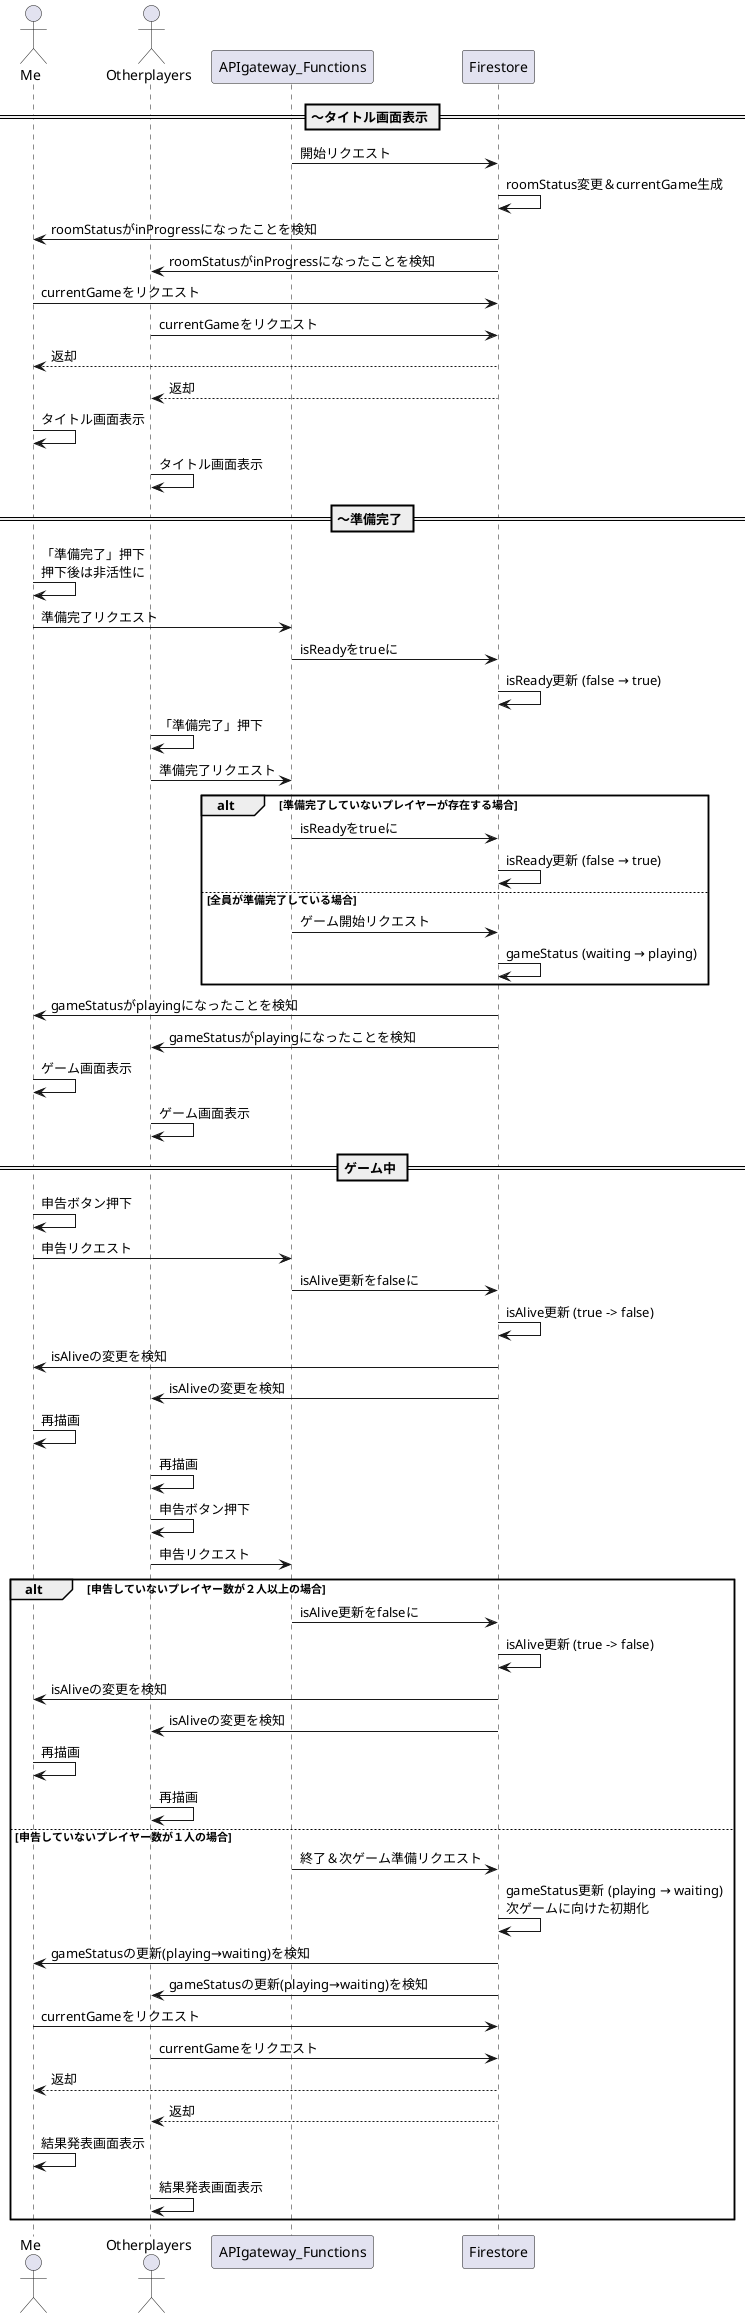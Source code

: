 @startuml

actor Me
actor Otherplayers

participant APIgateway_Functions
participant Firestore

== 〜タイトル画面表示 ==
APIgateway_Functions -> Firestore: 開始リクエスト
Firestore -> Firestore: roomStatus変更＆currentGame生成
Me <- Firestore: roomStatusがinProgressになったことを検知
Otherplayers <- Firestore: roomStatusがinProgressになったことを検知
Me -> Firestore: currentGameをリクエスト
Otherplayers -> Firestore: currentGameをリクエスト
Me <-- Firestore: 返却
Otherplayers <-- Firestore: 返却
Me -> Me: タイトル画面表示
Otherplayers -> Otherplayers: タイトル画面表示

== 〜準備完了 ==
Me -> Me: 「準備完了」押下\n押下後は非活性に
Me -> APIgateway_Functions: 準備完了リクエスト
APIgateway_Functions -> Firestore: isReadyをtrueに
Firestore -> Firestore: isReady更新 (false → true)

Otherplayers -> Otherplayers: 「準備完了」押下
Otherplayers -> APIgateway_Functions: 準備完了リクエスト

alt 準備完了していないプレイヤーが存在する場合
APIgateway_Functions -> Firestore: isReadyをtrueに
Firestore -> Firestore: isReady更新 (false → true)
else 全員が準備完了している場合
APIgateway_Functions -> Firestore: ゲーム開始リクエスト
Firestore -> Firestore: gameStatus (waiting → playing)
end

Me <- Firestore: gameStatusがplayingになったことを検知
Otherplayers <- Firestore: gameStatusがplayingになったことを検知
Me -> Me: ゲーム画面表示
Otherplayers -> Otherplayers: ゲーム画面表示

== ゲーム中 ==
Me -> Me: 申告ボタン押下
Me -> APIgateway_Functions: 申告リクエスト
APIgateway_Functions -> Firestore: isAlive更新をfalseに
Firestore -> Firestore: isAlive更新 (true -> false)
Me <- Firestore: isAliveの変更を検知
Otherplayers <- Firestore: isAliveの変更を検知
Me -> Me: 再描画
Otherplayers -> Otherplayers: 再描画

Otherplayers -> Otherplayers: 申告ボタン押下
Otherplayers -> APIgateway_Functions: 申告リクエスト

alt 申告していないプレイヤー数が２人以上の場合
APIgateway_Functions -> Firestore: isAlive更新をfalseに
Firestore -> Firestore: isAlive更新 (true -> false)
Me <- Firestore: isAliveの変更を検知
Otherplayers <- Firestore: isAliveの変更を検知
Me -> Me: 再描画
Otherplayers -> Otherplayers: 再描画
else 申告していないプレイヤー数が１人の場合
APIgateway_Functions -> Firestore: 終了＆次ゲーム準備リクエスト
Firestore -> Firestore: gameStatus更新 (playing → waiting)\n次ゲームに向けた初期化
Me <- Firestore: gameStatusの更新(playing→waiting)を検知
Otherplayers <- Firestore: gameStatusの更新(playing→waiting)を検知
Me -> Firestore: currentGameをリクエスト
Otherplayers -> Firestore: currentGameをリクエスト
Me <-- Firestore: 返却
Otherplayers <-- Firestore: 返却
Me -> Me: 結果発表画面表示
Otherplayers -> Otherplayers: 結果発表画面表示
end

@enduml